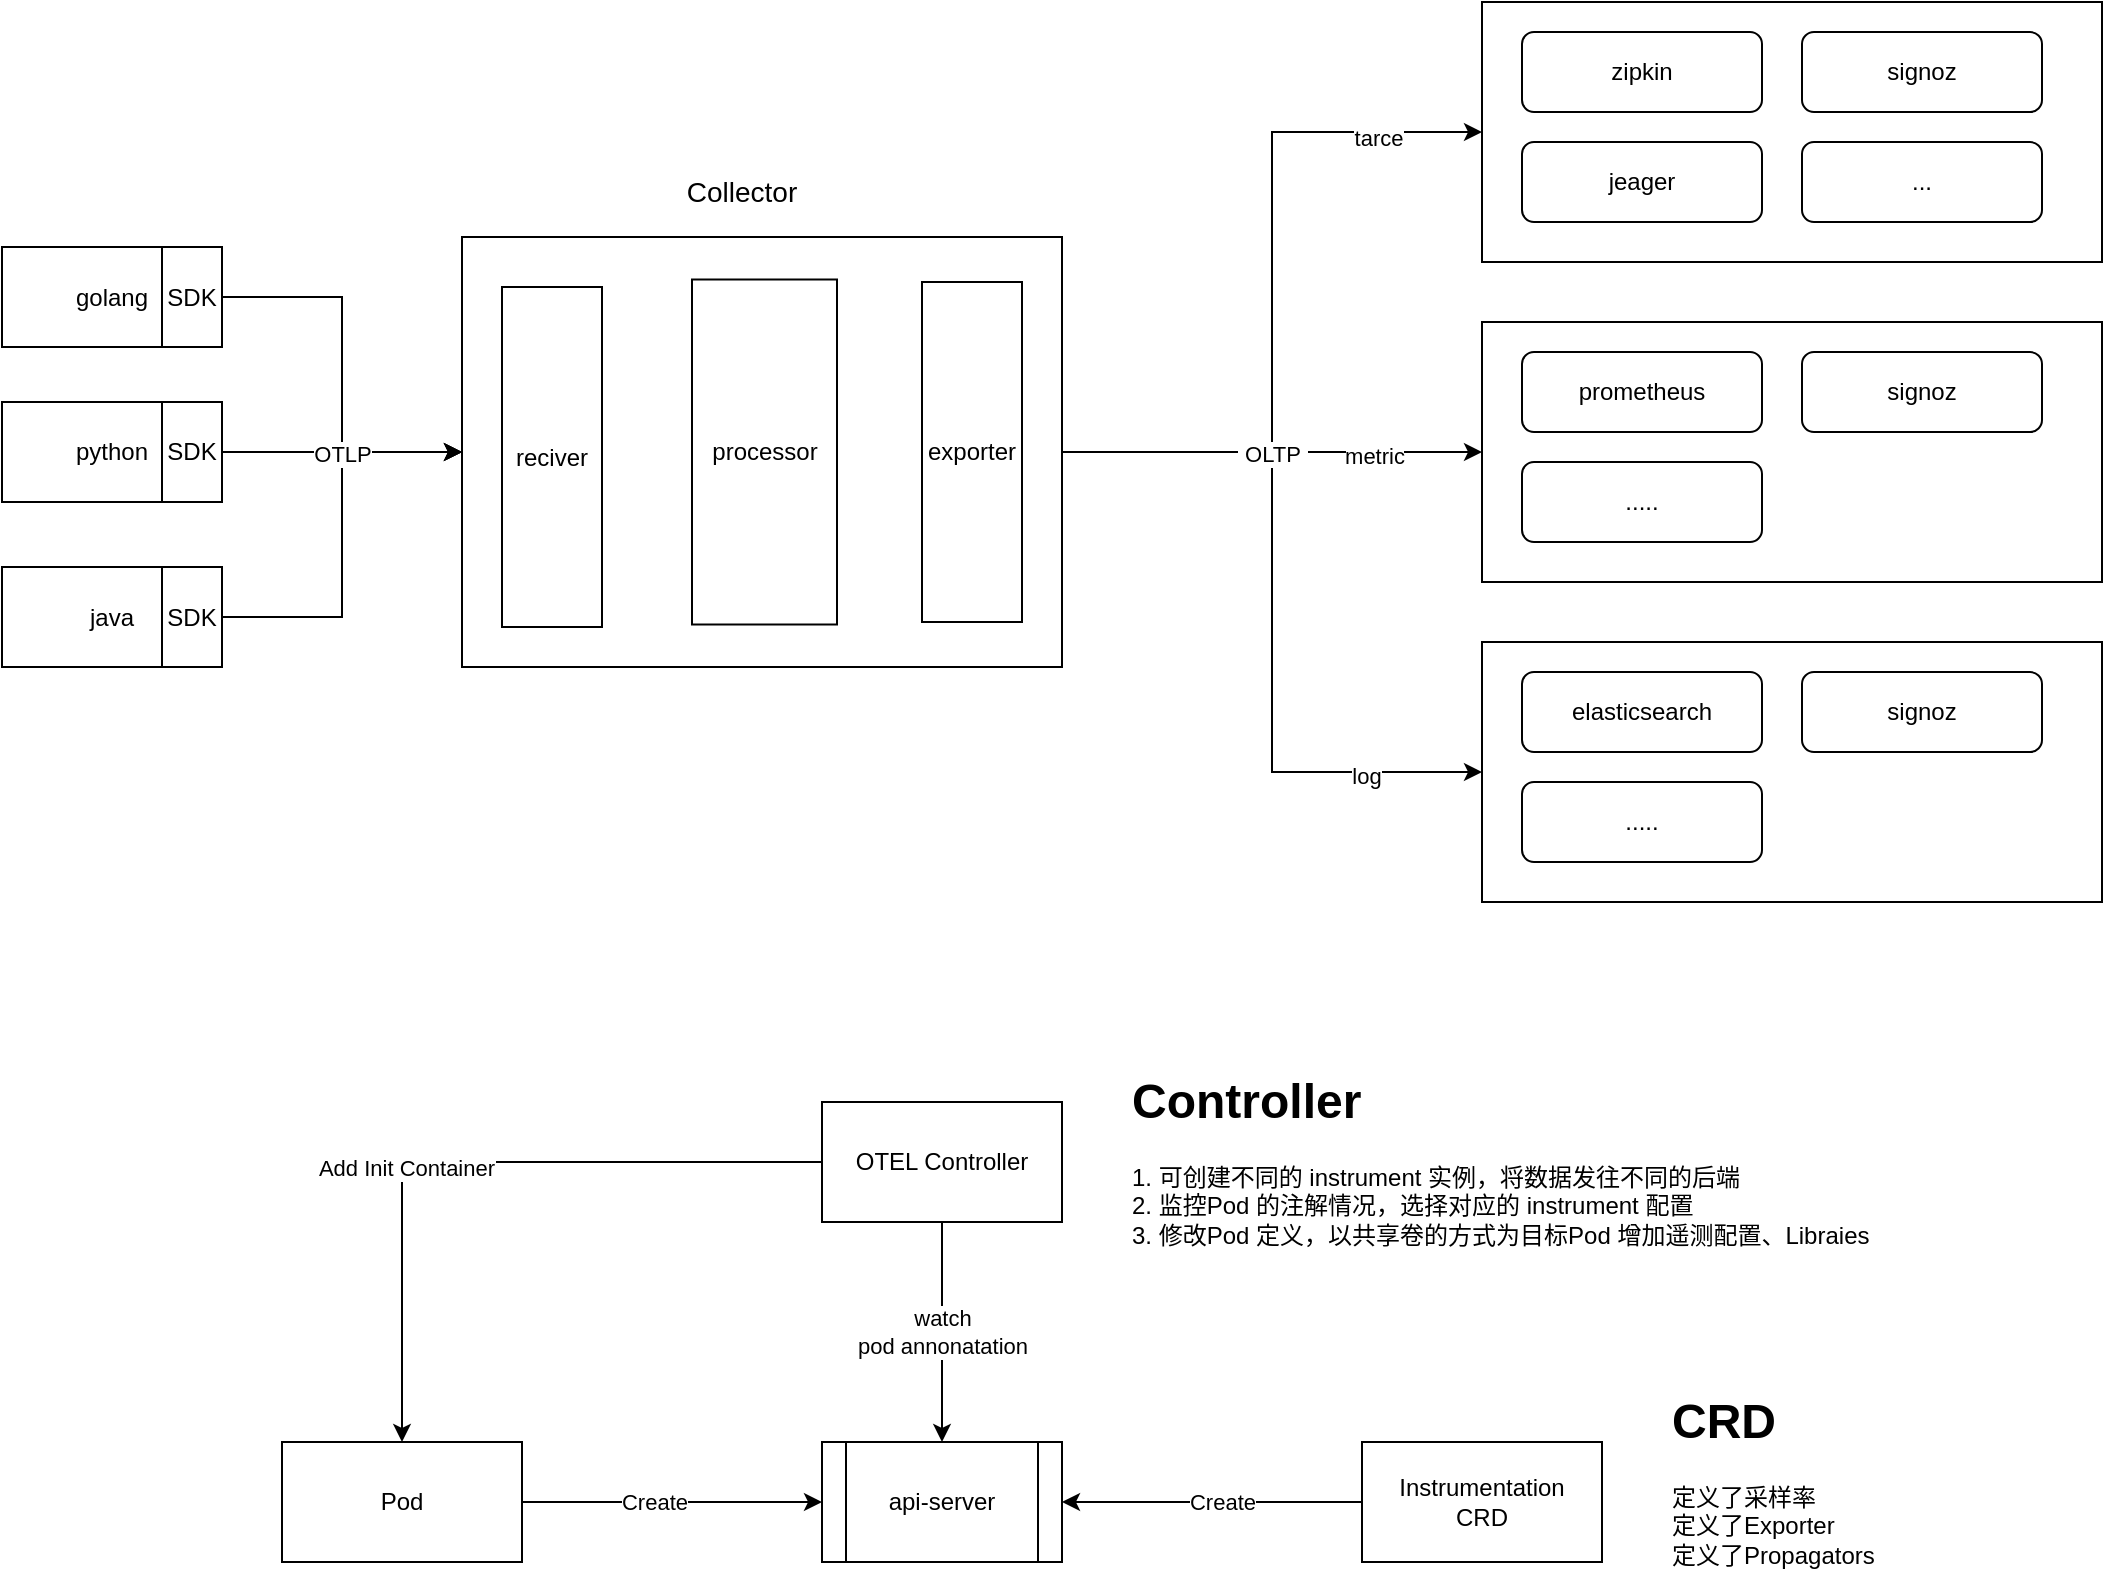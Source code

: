 <mxfile version="20.5.3" type="embed"><diagram id="B47GJggmBI3LOw2DD3_0" name="Page-1"><mxGraphModel dx="1494" dy="693" grid="1" gridSize="10" guides="1" tooltips="1" connect="1" arrows="1" fold="1" page="1" pageScale="1" pageWidth="850" pageHeight="1100" math="0" shadow="0"><root><mxCell id="0"/><mxCell id="1" parent="0"/><mxCell id="9" style="edgeStyle=orthogonalEdgeStyle;rounded=0;orthogonalLoop=1;jettySize=auto;html=1;entryX=0;entryY=0.5;entryDx=0;entryDy=0;" parent="1" source="2" target="5" edge="1"><mxGeometry relative="1" as="geometry"/></mxCell><mxCell id="2" value="golang" style="rounded=0;whiteSpace=wrap;html=1;" parent="1" vertex="1"><mxGeometry x="240" y="352.5" width="110" height="50" as="geometry"/></mxCell><mxCell id="10" style="edgeStyle=orthogonalEdgeStyle;rounded=0;orthogonalLoop=1;jettySize=auto;html=1;entryX=0;entryY=0.5;entryDx=0;entryDy=0;" parent="1" source="3" target="5" edge="1"><mxGeometry relative="1" as="geometry"/></mxCell><mxCell id="3" value="python" style="rounded=0;whiteSpace=wrap;html=1;" parent="1" vertex="1"><mxGeometry x="240" y="430" width="110" height="50" as="geometry"/></mxCell><mxCell id="11" style="edgeStyle=orthogonalEdgeStyle;rounded=0;orthogonalLoop=1;jettySize=auto;html=1;entryX=0;entryY=0.5;entryDx=0;entryDy=0;" parent="1" source="4" target="5" edge="1"><mxGeometry relative="1" as="geometry"/></mxCell><mxCell id="12" value="OTLP" style="edgeLabel;html=1;align=center;verticalAlign=middle;resizable=0;points=[];" parent="11" vertex="1" connectable="0"><mxGeometry x="0.403" relative="1" as="geometry"><mxPoint as="offset"/></mxGeometry></mxCell><mxCell id="4" value="java" style="rounded=0;whiteSpace=wrap;html=1;" parent="1" vertex="1"><mxGeometry x="240" y="512.5" width="110" height="50" as="geometry"/></mxCell><mxCell id="17" style="edgeStyle=orthogonalEdgeStyle;rounded=0;orthogonalLoop=1;jettySize=auto;html=1;entryX=0;entryY=0.5;entryDx=0;entryDy=0;" parent="1" source="5" target="65" edge="1"><mxGeometry relative="1" as="geometry"><mxPoint x="895" y="365" as="targetPoint"/></mxGeometry></mxCell><mxCell id="80" value="tarce" style="edgeLabel;html=1;align=center;verticalAlign=middle;resizable=0;points=[];" parent="17" vertex="1" connectable="0"><mxGeometry x="0.719" y="-3" relative="1" as="geometry"><mxPoint as="offset"/></mxGeometry></mxCell><mxCell id="18" style="edgeStyle=orthogonalEdgeStyle;rounded=0;orthogonalLoop=1;jettySize=auto;html=1;entryX=0;entryY=0.5;entryDx=0;entryDy=0;" parent="1" source="5" target="70" edge="1"><mxGeometry relative="1" as="geometry"><mxPoint x="895" y="443.75" as="targetPoint"/></mxGeometry></mxCell><mxCell id="81" value="metric" style="edgeLabel;html=1;align=center;verticalAlign=middle;resizable=0;points=[];" parent="18" vertex="1" connectable="0"><mxGeometry x="0.486" y="-2" relative="1" as="geometry"><mxPoint as="offset"/></mxGeometry></mxCell><mxCell id="21" style="edgeStyle=orthogonalEdgeStyle;rounded=0;orthogonalLoop=1;jettySize=auto;html=1;entryX=0;entryY=0.5;entryDx=0;entryDy=0;" parent="1" source="5" target="75" edge="1"><mxGeometry relative="1" as="geometry"><mxPoint x="895" y="522.5" as="targetPoint"/></mxGeometry></mxCell><mxCell id="79" value="&amp;nbsp;OLTP&amp;nbsp;" style="edgeLabel;html=1;align=center;verticalAlign=middle;resizable=0;points=[];" parent="21" vertex="1" connectable="0"><mxGeometry x="-0.427" relative="1" as="geometry"><mxPoint as="offset"/></mxGeometry></mxCell><mxCell id="82" value="log" style="edgeLabel;html=1;align=center;verticalAlign=middle;resizable=0;points=[];" parent="21" vertex="1" connectable="0"><mxGeometry x="0.686" y="-2" relative="1" as="geometry"><mxPoint as="offset"/></mxGeometry></mxCell><mxCell id="5" value="" style="rounded=0;whiteSpace=wrap;html=1;" parent="1" vertex="1"><mxGeometry x="470" y="347.5" width="300" height="215" as="geometry"/></mxCell><mxCell id="6" value="reciver" style="rounded=0;whiteSpace=wrap;html=1;" parent="1" vertex="1"><mxGeometry x="490" y="372.5" width="50" height="170" as="geometry"/></mxCell><mxCell id="7" value="processor" style="rounded=0;whiteSpace=wrap;html=1;" parent="1" vertex="1"><mxGeometry x="585" y="368.75" width="72.5" height="172.5" as="geometry"/></mxCell><mxCell id="8" value="exporter" style="rounded=0;whiteSpace=wrap;html=1;" parent="1" vertex="1"><mxGeometry x="700" y="370" width="50" height="170" as="geometry"/></mxCell><mxCell id="24" value="&lt;font style=&quot;font-size: 14px;&quot;&gt;Collector&lt;/font&gt;" style="text;html=1;strokeColor=none;fillColor=none;align=center;verticalAlign=middle;whiteSpace=wrap;rounded=0;" parent="1" vertex="1"><mxGeometry x="580" y="310" width="60" height="30" as="geometry"/></mxCell><mxCell id="65" value="" style="rounded=0;whiteSpace=wrap;html=1;" parent="1" vertex="1"><mxGeometry x="980" y="230" width="310" height="130" as="geometry"/></mxCell><mxCell id="66" value="zipkin" style="rounded=1;whiteSpace=wrap;html=1;" parent="1" vertex="1"><mxGeometry x="1000" y="245" width="120" height="40" as="geometry"/></mxCell><mxCell id="67" value="jeager" style="rounded=1;whiteSpace=wrap;html=1;" parent="1" vertex="1"><mxGeometry x="1000" y="300" width="120" height="40" as="geometry"/></mxCell><mxCell id="68" value="signoz" style="rounded=1;whiteSpace=wrap;html=1;" parent="1" vertex="1"><mxGeometry x="1140" y="245" width="120" height="40" as="geometry"/></mxCell><mxCell id="69" value="..." style="rounded=1;whiteSpace=wrap;html=1;" parent="1" vertex="1"><mxGeometry x="1140" y="300" width="120" height="40" as="geometry"/></mxCell><mxCell id="70" value="" style="rounded=0;whiteSpace=wrap;html=1;" parent="1" vertex="1"><mxGeometry x="980" y="390" width="310" height="130" as="geometry"/></mxCell><mxCell id="71" value="prometheus" style="rounded=1;whiteSpace=wrap;html=1;" parent="1" vertex="1"><mxGeometry x="1000" y="405" width="120" height="40" as="geometry"/></mxCell><mxCell id="72" value="....." style="rounded=1;whiteSpace=wrap;html=1;" parent="1" vertex="1"><mxGeometry x="1000" y="460" width="120" height="40" as="geometry"/></mxCell><mxCell id="73" value="signoz" style="rounded=1;whiteSpace=wrap;html=1;" parent="1" vertex="1"><mxGeometry x="1140" y="405" width="120" height="40" as="geometry"/></mxCell><mxCell id="75" value="" style="rounded=0;whiteSpace=wrap;html=1;" parent="1" vertex="1"><mxGeometry x="980" y="550" width="310" height="130" as="geometry"/></mxCell><mxCell id="76" value="elasticsearch" style="rounded=1;whiteSpace=wrap;html=1;" parent="1" vertex="1"><mxGeometry x="1000" y="565" width="120" height="40" as="geometry"/></mxCell><mxCell id="77" value="....." style="rounded=1;whiteSpace=wrap;html=1;" parent="1" vertex="1"><mxGeometry x="1000" y="620" width="120" height="40" as="geometry"/></mxCell><mxCell id="78" value="signoz" style="rounded=1;whiteSpace=wrap;html=1;" parent="1" vertex="1"><mxGeometry x="1140" y="565" width="120" height="40" as="geometry"/></mxCell><mxCell id="84" value="SDK" style="rounded=0;whiteSpace=wrap;html=1;" parent="1" vertex="1"><mxGeometry x="320" y="352.5" width="30" height="50" as="geometry"/></mxCell><mxCell id="85" value="SDK" style="rounded=0;whiteSpace=wrap;html=1;" parent="1" vertex="1"><mxGeometry x="320" y="430" width="30" height="50" as="geometry"/></mxCell><mxCell id="86" value="SDK" style="rounded=0;whiteSpace=wrap;html=1;" parent="1" vertex="1"><mxGeometry x="320" y="512.5" width="30" height="50" as="geometry"/></mxCell><mxCell id="99" value="watch&lt;br&gt;pod annonatation" style="edgeStyle=orthogonalEdgeStyle;rounded=0;orthogonalLoop=1;jettySize=auto;html=1;" edge="1" parent="1" source="87" target="98"><mxGeometry relative="1" as="geometry"/></mxCell><mxCell id="103" style="edgeStyle=orthogonalEdgeStyle;rounded=0;orthogonalLoop=1;jettySize=auto;html=1;" edge="1" parent="1" source="87" target="97"><mxGeometry relative="1" as="geometry"/></mxCell><mxCell id="105" value="Add Init Container" style="edgeLabel;html=1;align=center;verticalAlign=middle;resizable=0;points=[];" vertex="1" connectable="0" parent="103"><mxGeometry x="0.217" y="2" relative="1" as="geometry"><mxPoint as="offset"/></mxGeometry></mxCell><mxCell id="87" value="OTEL Controller" style="rounded=0;whiteSpace=wrap;html=1;" vertex="1" parent="1"><mxGeometry x="650" y="780" width="120" height="60" as="geometry"/></mxCell><mxCell id="106" style="edgeStyle=orthogonalEdgeStyle;rounded=0;orthogonalLoop=1;jettySize=auto;html=1;entryX=1;entryY=0.5;entryDx=0;entryDy=0;" edge="1" parent="1" source="92" target="98"><mxGeometry relative="1" as="geometry"/></mxCell><mxCell id="108" value="Create" style="edgeLabel;html=1;align=center;verticalAlign=middle;resizable=0;points=[];" vertex="1" connectable="0" parent="106"><mxGeometry x="0.227" y="5" relative="1" as="geometry"><mxPoint x="22" y="-5" as="offset"/></mxGeometry></mxCell><mxCell id="92" value="Instrumentation&lt;br&gt;CRD" style="rounded=0;whiteSpace=wrap;html=1;" vertex="1" parent="1"><mxGeometry x="920" y="950" width="120" height="60" as="geometry"/></mxCell><mxCell id="100" style="edgeStyle=orthogonalEdgeStyle;rounded=0;orthogonalLoop=1;jettySize=auto;html=1;entryX=0;entryY=0.5;entryDx=0;entryDy=0;" edge="1" parent="1" source="97" target="98"><mxGeometry relative="1" as="geometry"/></mxCell><mxCell id="102" value="Create" style="edgeLabel;html=1;align=center;verticalAlign=middle;resizable=0;points=[];" vertex="1" connectable="0" parent="100"><mxGeometry x="-0.12" y="1" relative="1" as="geometry"><mxPoint y="1" as="offset"/></mxGeometry></mxCell><mxCell id="97" value="Pod" style="rounded=0;whiteSpace=wrap;html=1;" vertex="1" parent="1"><mxGeometry x="380" y="950" width="120" height="60" as="geometry"/></mxCell><mxCell id="98" value="api-server" style="shape=process;whiteSpace=wrap;html=1;backgroundOutline=1;" vertex="1" parent="1"><mxGeometry x="650" y="950" width="120" height="60" as="geometry"/></mxCell><mxCell id="109" value="&lt;h1&gt;CRD&lt;/h1&gt;&lt;div&gt;定义了采样率&lt;/div&gt;&lt;div&gt;定义了Exporter&lt;/div&gt;&lt;div&gt;定义了Propagators&lt;/div&gt;" style="text;html=1;strokeColor=none;fillColor=none;spacing=5;spacingTop=-20;whiteSpace=wrap;overflow=hidden;rounded=0;" vertex="1" parent="1"><mxGeometry x="1070" y="920" width="190" height="100" as="geometry"/></mxCell><mxCell id="111" value="&lt;h1&gt;Controller&lt;/h1&gt;&lt;div&gt;1. 可创建不同的 instrument 实例，将数据发往不同的后端&lt;/div&gt;&lt;div&gt;2. 监控Pod 的注解情况，选择对应的 instrument 配置&lt;/div&gt;&lt;div&gt;3. 修改Pod 定义，以共享卷的方式为目标Pod 增加遥测配置、Libraies&lt;/div&gt;" style="text;html=1;strokeColor=none;fillColor=none;spacing=5;spacingTop=-20;whiteSpace=wrap;overflow=hidden;rounded=0;" vertex="1" parent="1"><mxGeometry x="800" y="760" width="400" height="100" as="geometry"/></mxCell></root></mxGraphModel></diagram></mxfile>